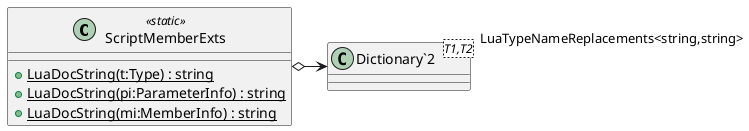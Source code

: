 @startuml
class ScriptMemberExts <<static>> {
    + {static} LuaDocString(t:Type) : string
    + {static} LuaDocString(pi:ParameterInfo) : string
    + {static} LuaDocString(mi:MemberInfo) : string
}
class "Dictionary`2"<T1,T2> {
}
ScriptMemberExts o-> "LuaTypeNameReplacements<string,string>" "Dictionary`2"
@enduml
